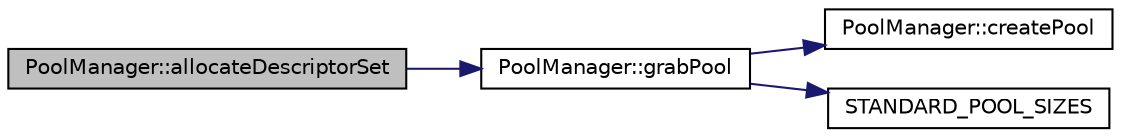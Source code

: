 digraph "PoolManager::allocateDescriptorSet"
{
 // LATEX_PDF_SIZE
  edge [fontname="Helvetica",fontsize="10",labelfontname="Helvetica",labelfontsize="10"];
  node [fontname="Helvetica",fontsize="10",shape=record];
  rankdir="LR";
  Node1 [label="PoolManager::allocateDescriptorSet",height=0.2,width=0.4,color="black", fillcolor="grey75", style="filled", fontcolor="black",tooltip="Allocates a descriptor set from the pool"];
  Node1 -> Node2 [color="midnightblue",fontsize="10",style="solid",fontname="Helvetica"];
  Node2 [label="PoolManager::grabPool",height=0.2,width=0.4,color="black", fillcolor="white", style="filled",URL="$classPoolManager.html#a71d892f259b72af7c101b86de14aa260",tooltip="Returns a pool from free pools or creates a new one. Does not push the returned pool to used pools."];
  Node2 -> Node3 [color="midnightblue",fontsize="10",style="solid",fontname="Helvetica"];
  Node3 [label="PoolManager::createPool",height=0.2,width=0.4,color="black", fillcolor="white", style="filled",URL="$classPoolManager.html#ae147ab0b65b4c54c6916bc4484d6c901",tooltip="Allocates a descriptor pool and adds it to the free pools."];
  Node2 -> Node4 [color="midnightblue",fontsize="10",style="solid",fontname="Helvetica"];
  Node4 [label="STANDARD_POOL_SIZES",height=0.2,width=0.4,color="black", fillcolor="white", style="filled",URL="$DescriptorBuilder_8hpp.html#ab0e0a2749cf04df77c564f3ca6aa6dc4",tooltip=" "];
}
